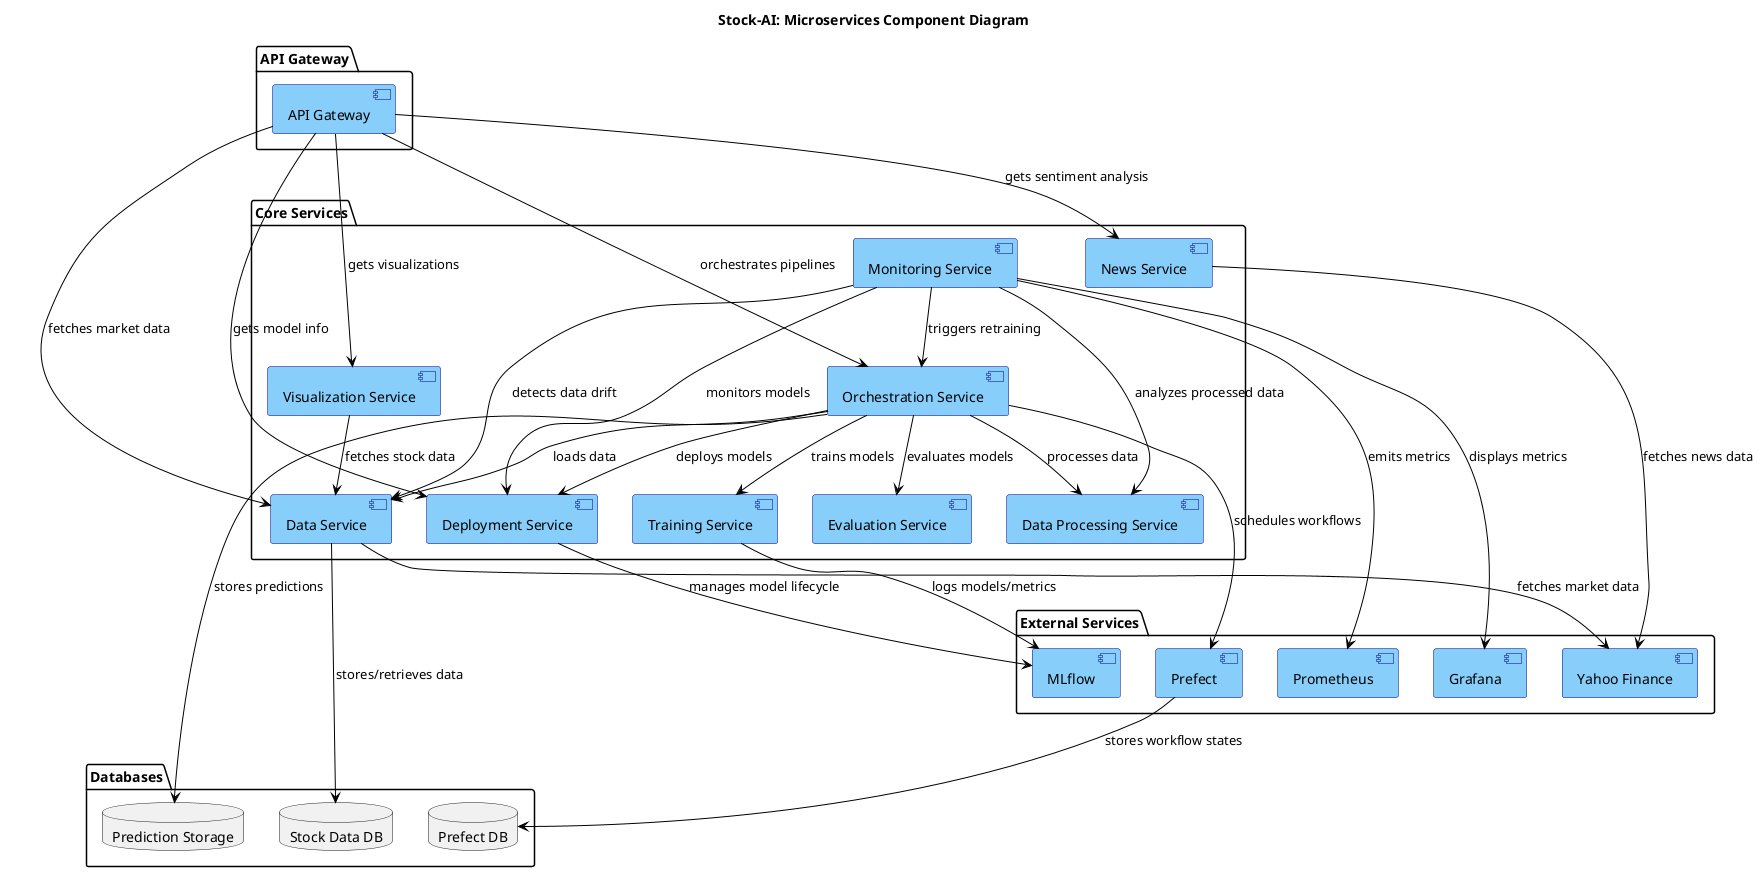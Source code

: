 @startuml Component_Diagram

title Stock-AI: Microservices Component Diagram

skinparam component {
  BackgroundColor LightSkyBlue
  BorderColor DarkBlue
  ArrowColor Black
}

package "API Gateway" {
  [API Gateway] as api
}

package "Core Services" {
  [Data Service] as dataService
  [Data Processing Service] as dataProcessingService
  [Training Service] as trainingService
  [Deployment Service] as deploymentService
  [Evaluation Service] as evaluationService
  [Orchestration Service] as orchestrationService
  [Monitoring Service] as monitoringService
  [News Service] as newsService
  [Visualization Service] as visualizationService
}

package "Databases" {
  database "Stock Data DB" as stockDB
  database "Prediction Storage" as predictionDB
  database "Prefect DB" as prefectDB
}

package "External Services" {
  [MLflow] as mlflow
  [Prefect] as prefect
  [Prometheus] as prometheus
  [Grafana] as grafana
  [Yahoo Finance] as yahooFinance
}

' Core service relationships
dataService --> stockDB : stores/retrieves data
orchestrationService --> dataService : loads data
orchestrationService --> dataProcessingService : processes data
orchestrationService --> trainingService : trains models
orchestrationService --> deploymentService : deploys models
orchestrationService --> evaluationService : evaluates models
orchestrationService --> predictionDB : stores predictions
monitoringService --> deploymentService : monitors models
monitoringService --> orchestrationService : triggers retraining
monitoringService --> dataService : detects data drift
monitoringService --> dataProcessingService : analyzes processed data
newsService --> yahooFinance : fetches news data
dataService --> yahooFinance : fetches market data
visualizationService --> dataService : fetches stock data

' External service relationships
trainingService --> mlflow : logs models/metrics
deploymentService --> mlflow : manages model lifecycle
orchestrationService --> prefect : schedules workflows
monitoringService --> prometheus : emits metrics
monitoringService --> grafana : displays metrics

prefect --> prefectDB : stores workflow states


' API Gateway relationships
api --> orchestrationService : orchestrates pipelines
api --> dataService : fetches market data
api --> newsService : gets sentiment analysis
api --> visualizationService : gets visualizations
api --> deploymentService : gets model info

@enduml
